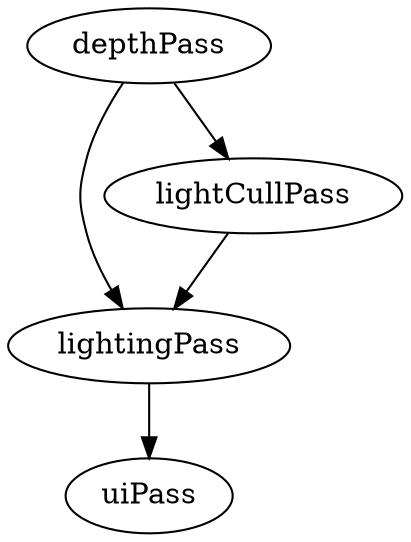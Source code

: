 digraph G {
depthPass -> lightingPass;
depthPass -> lightCullPass;
lightingPass -> uiPass;
lightCullPass -> lightingPass;
}